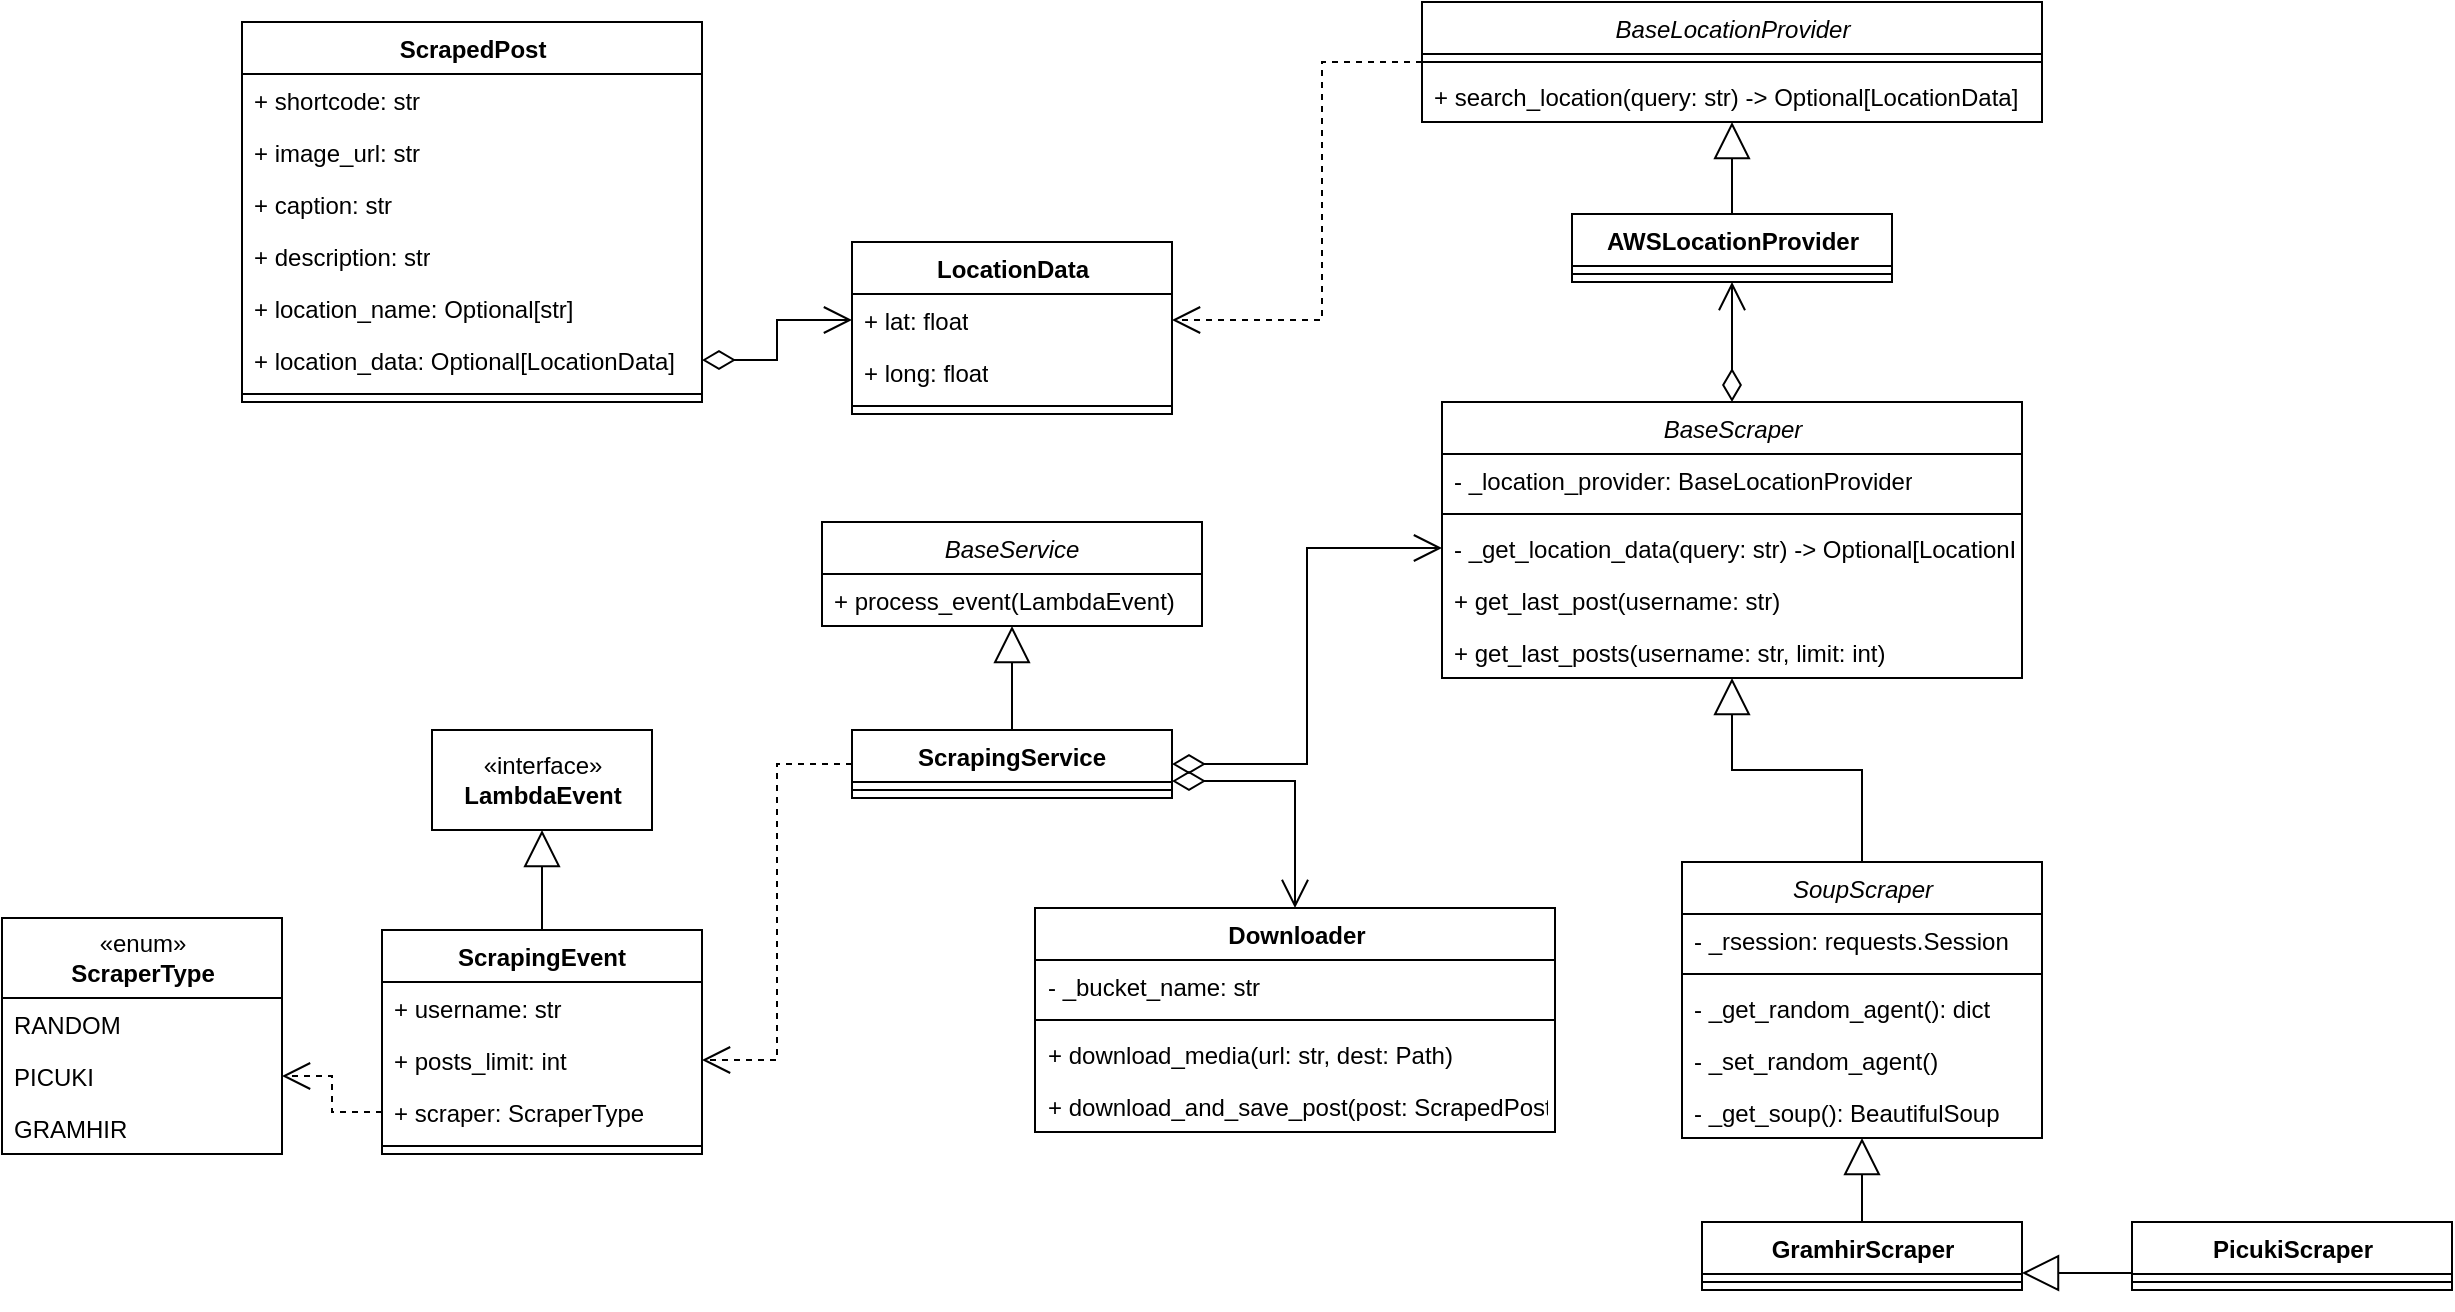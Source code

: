 <mxfile version="20.2.3" type="device"><diagram id="C5RBs43oDa-KdzZeNtuy" name="Page-1"><mxGraphModel dx="3825" dy="919" grid="1" gridSize="10" guides="1" tooltips="1" connect="1" arrows="1" fold="1" page="1" pageScale="1" pageWidth="827" pageHeight="1169" math="0" shadow="0"><root><mxCell id="WIyWlLk6GJQsqaUBKTNV-0"/><mxCell id="WIyWlLk6GJQsqaUBKTNV-1" parent="WIyWlLk6GJQsqaUBKTNV-0"/><mxCell id="CmWxVwxeYR-TY-D8krOG-0" value="ScrapingService" style="swimlane;fontStyle=1;align=center;verticalAlign=top;childLayout=stackLayout;horizontal=1;startSize=26;horizontalStack=0;resizeParent=1;resizeParentMax=0;resizeLast=0;collapsible=1;marginBottom=0;" vertex="1" parent="WIyWlLk6GJQsqaUBKTNV-1"><mxGeometry x="-605" y="594" width="160" height="34" as="geometry"/></mxCell><mxCell id="CmWxVwxeYR-TY-D8krOG-2" value="" style="line;strokeWidth=1;fillColor=none;align=left;verticalAlign=middle;spacingTop=-1;spacingLeft=3;spacingRight=3;rotatable=0;labelPosition=right;points=[];portConstraint=eastwest;" vertex="1" parent="CmWxVwxeYR-TY-D8krOG-0"><mxGeometry y="26" width="160" height="8" as="geometry"/></mxCell><mxCell id="CmWxVwxeYR-TY-D8krOG-10" value="BaseService" style="swimlane;fontStyle=2;childLayout=stackLayout;horizontal=1;startSize=26;fillColor=none;horizontalStack=0;resizeParent=1;resizeParentMax=0;resizeLast=0;collapsible=1;marginBottom=0;" vertex="1" parent="WIyWlLk6GJQsqaUBKTNV-1"><mxGeometry x="-620" y="490" width="190" height="52" as="geometry"/></mxCell><mxCell id="CmWxVwxeYR-TY-D8krOG-19" value="+ process_event(LambdaEvent)" style="text;strokeColor=none;fillColor=none;align=left;verticalAlign=top;spacingLeft=4;spacingRight=4;overflow=hidden;rotatable=0;points=[[0,0.5],[1,0.5]];portConstraint=eastwest;" vertex="1" parent="CmWxVwxeYR-TY-D8krOG-10"><mxGeometry y="26" width="190" height="26" as="geometry"/></mxCell><mxCell id="CmWxVwxeYR-TY-D8krOG-18" value="" style="endArrow=block;endSize=16;endFill=0;html=1;rounded=0;exitX=0.5;exitY=0;exitDx=0;exitDy=0;entryX=0.5;entryY=1;entryDx=0;entryDy=0;edgeStyle=orthogonalEdgeStyle;" edge="1" parent="WIyWlLk6GJQsqaUBKTNV-1" source="CmWxVwxeYR-TY-D8krOG-0" target="CmWxVwxeYR-TY-D8krOG-10"><mxGeometry width="160" relative="1" as="geometry"><mxPoint x="-840" y="564" as="sourcePoint"/><mxPoint x="-680" y="564" as="targetPoint"/></mxGeometry></mxCell><mxCell id="CmWxVwxeYR-TY-D8krOG-25" value="«interface»&lt;br&gt;&lt;b&gt;LambdaEvent&lt;/b&gt;" style="html=1;" vertex="1" parent="WIyWlLk6GJQsqaUBKTNV-1"><mxGeometry x="-815" y="594" width="110" height="50" as="geometry"/></mxCell><mxCell id="CmWxVwxeYR-TY-D8krOG-26" value="ScrapingEvent" style="swimlane;fontStyle=1;align=center;verticalAlign=top;childLayout=stackLayout;horizontal=1;startSize=26;horizontalStack=0;resizeParent=1;resizeParentMax=0;resizeLast=0;collapsible=1;marginBottom=0;" vertex="1" parent="WIyWlLk6GJQsqaUBKTNV-1"><mxGeometry x="-840" y="694" width="160" height="112" as="geometry"/></mxCell><mxCell id="CmWxVwxeYR-TY-D8krOG-27" value="+ username: str" style="text;strokeColor=none;fillColor=none;align=left;verticalAlign=top;spacingLeft=4;spacingRight=4;overflow=hidden;rotatable=0;points=[[0,0.5],[1,0.5]];portConstraint=eastwest;" vertex="1" parent="CmWxVwxeYR-TY-D8krOG-26"><mxGeometry y="26" width="160" height="26" as="geometry"/></mxCell><mxCell id="CmWxVwxeYR-TY-D8krOG-30" value="+ posts_limit: int" style="text;strokeColor=none;fillColor=none;align=left;verticalAlign=top;spacingLeft=4;spacingRight=4;overflow=hidden;rotatable=0;points=[[0,0.5],[1,0.5]];portConstraint=eastwest;" vertex="1" parent="CmWxVwxeYR-TY-D8krOG-26"><mxGeometry y="52" width="160" height="26" as="geometry"/></mxCell><mxCell id="CmWxVwxeYR-TY-D8krOG-31" value="+ scraper: ScraperType" style="text;strokeColor=none;fillColor=none;align=left;verticalAlign=top;spacingLeft=4;spacingRight=4;overflow=hidden;rotatable=0;points=[[0,0.5],[1,0.5]];portConstraint=eastwest;" vertex="1" parent="CmWxVwxeYR-TY-D8krOG-26"><mxGeometry y="78" width="160" height="26" as="geometry"/></mxCell><mxCell id="CmWxVwxeYR-TY-D8krOG-28" value="" style="line;strokeWidth=1;fillColor=none;align=left;verticalAlign=middle;spacingTop=-1;spacingLeft=3;spacingRight=3;rotatable=0;labelPosition=right;points=[];portConstraint=eastwest;" vertex="1" parent="CmWxVwxeYR-TY-D8krOG-26"><mxGeometry y="104" width="160" height="8" as="geometry"/></mxCell><mxCell id="CmWxVwxeYR-TY-D8krOG-32" value="«enum»&lt;br&gt;&lt;b&gt;ScraperType&lt;/b&gt;" style="swimlane;fontStyle=0;childLayout=stackLayout;horizontal=1;startSize=40;fillColor=none;horizontalStack=0;resizeParent=1;resizeParentMax=0;resizeLast=0;collapsible=1;marginBottom=0;html=1;" vertex="1" parent="WIyWlLk6GJQsqaUBKTNV-1"><mxGeometry x="-1030" y="688" width="140" height="118" as="geometry"/></mxCell><mxCell id="CmWxVwxeYR-TY-D8krOG-34" value="RANDOM" style="text;strokeColor=none;fillColor=none;align=left;verticalAlign=top;spacingLeft=4;spacingRight=4;overflow=hidden;rotatable=0;points=[[0,0.5],[1,0.5]];portConstraint=eastwest;" vertex="1" parent="CmWxVwxeYR-TY-D8krOG-32"><mxGeometry y="40" width="140" height="26" as="geometry"/></mxCell><mxCell id="CmWxVwxeYR-TY-D8krOG-37" value="PICUKI" style="text;strokeColor=none;fillColor=none;align=left;verticalAlign=top;spacingLeft=4;spacingRight=4;overflow=hidden;rotatable=0;points=[[0,0.5],[1,0.5]];portConstraint=eastwest;" vertex="1" parent="CmWxVwxeYR-TY-D8krOG-32"><mxGeometry y="66" width="140" height="26" as="geometry"/></mxCell><mxCell id="CmWxVwxeYR-TY-D8krOG-36" value="GRAMHIR" style="text;strokeColor=none;fillColor=none;align=left;verticalAlign=top;spacingLeft=4;spacingRight=4;overflow=hidden;rotatable=0;points=[[0,0.5],[1,0.5]];portConstraint=eastwest;" vertex="1" parent="CmWxVwxeYR-TY-D8krOG-32"><mxGeometry y="92" width="140" height="26" as="geometry"/></mxCell><mxCell id="CmWxVwxeYR-TY-D8krOG-38" value="" style="endArrow=block;endSize=16;endFill=0;html=1;rounded=0;entryX=0.5;entryY=1;entryDx=0;entryDy=0;edgeStyle=orthogonalEdgeStyle;exitX=0.5;exitY=0;exitDx=0;exitDy=0;" edge="1" parent="WIyWlLk6GJQsqaUBKTNV-1" source="CmWxVwxeYR-TY-D8krOG-26" target="CmWxVwxeYR-TY-D8krOG-25"><mxGeometry width="160" relative="1" as="geometry"><mxPoint x="-710" y="664" as="sourcePoint"/><mxPoint x="-670.0" y="634" as="targetPoint"/></mxGeometry></mxCell><mxCell id="CmWxVwxeYR-TY-D8krOG-39" value="ScrapedPost" style="swimlane;fontStyle=1;align=center;verticalAlign=top;childLayout=stackLayout;horizontal=1;startSize=26;horizontalStack=0;resizeParent=1;resizeParentMax=0;resizeLast=0;collapsible=1;marginBottom=0;html=1;" vertex="1" parent="WIyWlLk6GJQsqaUBKTNV-1"><mxGeometry x="-910" y="240" width="230" height="190" as="geometry"/></mxCell><mxCell id="CmWxVwxeYR-TY-D8krOG-40" value="+ shortcode: str" style="text;strokeColor=none;fillColor=none;align=left;verticalAlign=top;spacingLeft=4;spacingRight=4;overflow=hidden;rotatable=0;points=[[0,0.5],[1,0.5]];portConstraint=eastwest;html=1;" vertex="1" parent="CmWxVwxeYR-TY-D8krOG-39"><mxGeometry y="26" width="230" height="26" as="geometry"/></mxCell><mxCell id="CmWxVwxeYR-TY-D8krOG-105" value="+ image_url: str" style="text;strokeColor=none;fillColor=none;align=left;verticalAlign=top;spacingLeft=4;spacingRight=4;overflow=hidden;rotatable=0;points=[[0,0.5],[1,0.5]];portConstraint=eastwest;html=1;" vertex="1" parent="CmWxVwxeYR-TY-D8krOG-39"><mxGeometry y="52" width="230" height="26" as="geometry"/></mxCell><mxCell id="CmWxVwxeYR-TY-D8krOG-107" value="+ caption: str" style="text;strokeColor=none;fillColor=none;align=left;verticalAlign=top;spacingLeft=4;spacingRight=4;overflow=hidden;rotatable=0;points=[[0,0.5],[1,0.5]];portConstraint=eastwest;html=1;" vertex="1" parent="CmWxVwxeYR-TY-D8krOG-39"><mxGeometry y="78" width="230" height="26" as="geometry"/></mxCell><mxCell id="CmWxVwxeYR-TY-D8krOG-109" value="+ description: str" style="text;strokeColor=none;fillColor=none;align=left;verticalAlign=top;spacingLeft=4;spacingRight=4;overflow=hidden;rotatable=0;points=[[0,0.5],[1,0.5]];portConstraint=eastwest;html=1;" vertex="1" parent="CmWxVwxeYR-TY-D8krOG-39"><mxGeometry y="104" width="230" height="26" as="geometry"/></mxCell><mxCell id="CmWxVwxeYR-TY-D8krOG-108" value="+ location_name: Optional[str]" style="text;strokeColor=none;fillColor=none;align=left;verticalAlign=top;spacingLeft=4;spacingRight=4;overflow=hidden;rotatable=0;points=[[0,0.5],[1,0.5]];portConstraint=eastwest;html=1;" vertex="1" parent="CmWxVwxeYR-TY-D8krOG-39"><mxGeometry y="130" width="230" height="26" as="geometry"/></mxCell><mxCell id="CmWxVwxeYR-TY-D8krOG-106" value="+ location_data: Optional[LocationData]" style="text;strokeColor=none;fillColor=none;align=left;verticalAlign=top;spacingLeft=4;spacingRight=4;overflow=hidden;rotatable=0;points=[[0,0.5],[1,0.5]];portConstraint=eastwest;html=1;" vertex="1" parent="CmWxVwxeYR-TY-D8krOG-39"><mxGeometry y="156" width="230" height="26" as="geometry"/></mxCell><mxCell id="CmWxVwxeYR-TY-D8krOG-41" value="" style="line;strokeWidth=1;fillColor=none;align=left;verticalAlign=middle;spacingTop=-1;spacingLeft=3;spacingRight=3;rotatable=0;labelPosition=right;points=[];portConstraint=eastwest;html=1;" vertex="1" parent="CmWxVwxeYR-TY-D8krOG-39"><mxGeometry y="182" width="230" height="8" as="geometry"/></mxCell><mxCell id="CmWxVwxeYR-TY-D8krOG-43" value="LocationData" style="swimlane;fontStyle=1;align=center;verticalAlign=top;childLayout=stackLayout;horizontal=1;startSize=26;horizontalStack=0;resizeParent=1;resizeParentMax=0;resizeLast=0;collapsible=1;marginBottom=0;html=1;" vertex="1" parent="WIyWlLk6GJQsqaUBKTNV-1"><mxGeometry x="-605" y="350" width="160" height="86" as="geometry"/></mxCell><mxCell id="CmWxVwxeYR-TY-D8krOG-44" value="+ lat: float" style="text;strokeColor=none;fillColor=none;align=left;verticalAlign=top;spacingLeft=4;spacingRight=4;overflow=hidden;rotatable=0;points=[[0,0.5],[1,0.5]];portConstraint=eastwest;html=1;" vertex="1" parent="CmWxVwxeYR-TY-D8krOG-43"><mxGeometry y="26" width="160" height="26" as="geometry"/></mxCell><mxCell id="CmWxVwxeYR-TY-D8krOG-104" value="+ long: float" style="text;strokeColor=none;fillColor=none;align=left;verticalAlign=top;spacingLeft=4;spacingRight=4;overflow=hidden;rotatable=0;points=[[0,0.5],[1,0.5]];portConstraint=eastwest;html=1;" vertex="1" parent="CmWxVwxeYR-TY-D8krOG-43"><mxGeometry y="52" width="160" height="26" as="geometry"/></mxCell><mxCell id="CmWxVwxeYR-TY-D8krOG-45" value="" style="line;strokeWidth=1;fillColor=none;align=left;verticalAlign=middle;spacingTop=-1;spacingLeft=3;spacingRight=3;rotatable=0;labelPosition=right;points=[];portConstraint=eastwest;html=1;" vertex="1" parent="CmWxVwxeYR-TY-D8krOG-43"><mxGeometry y="78" width="160" height="8" as="geometry"/></mxCell><mxCell id="CmWxVwxeYR-TY-D8krOG-47" value="&lt;i style=&quot;font-weight: normal;&quot;&gt;BaseLocationProvider&lt;/i&gt;" style="swimlane;fontStyle=1;align=center;verticalAlign=top;childLayout=stackLayout;horizontal=1;startSize=26;horizontalStack=0;resizeParent=1;resizeParentMax=0;resizeLast=0;collapsible=1;marginBottom=0;html=1;" vertex="1" parent="WIyWlLk6GJQsqaUBKTNV-1"><mxGeometry x="-320" y="230" width="310" height="60" as="geometry"/></mxCell><mxCell id="CmWxVwxeYR-TY-D8krOG-49" value="" style="line;strokeWidth=1;fillColor=none;align=left;verticalAlign=middle;spacingTop=-1;spacingLeft=3;spacingRight=3;rotatable=0;labelPosition=right;points=[];portConstraint=eastwest;html=1;" vertex="1" parent="CmWxVwxeYR-TY-D8krOG-47"><mxGeometry y="26" width="310" height="8" as="geometry"/></mxCell><mxCell id="CmWxVwxeYR-TY-D8krOG-48" value="+ search_location(query: str) -&amp;gt; Optional[LocationData]" style="text;strokeColor=none;fillColor=none;align=left;verticalAlign=top;spacingLeft=4;spacingRight=4;overflow=hidden;rotatable=0;points=[[0,0.5],[1,0.5]];portConstraint=eastwest;html=1;" vertex="1" parent="CmWxVwxeYR-TY-D8krOG-47"><mxGeometry y="34" width="310" height="26" as="geometry"/></mxCell><mxCell id="CmWxVwxeYR-TY-D8krOG-51" value="AWSLocationProvider" style="swimlane;fontStyle=1;align=center;verticalAlign=top;childLayout=stackLayout;horizontal=1;startSize=26;horizontalStack=0;resizeParent=1;resizeParentMax=0;resizeLast=0;collapsible=1;marginBottom=0;html=1;" vertex="1" parent="WIyWlLk6GJQsqaUBKTNV-1"><mxGeometry x="-245" y="336" width="160" height="34" as="geometry"/></mxCell><mxCell id="CmWxVwxeYR-TY-D8krOG-53" value="" style="line;strokeWidth=1;fillColor=none;align=left;verticalAlign=middle;spacingTop=-1;spacingLeft=3;spacingRight=3;rotatable=0;labelPosition=right;points=[];portConstraint=eastwest;html=1;" vertex="1" parent="CmWxVwxeYR-TY-D8krOG-51"><mxGeometry y="26" width="160" height="8" as="geometry"/></mxCell><mxCell id="CmWxVwxeYR-TY-D8krOG-55" value="" style="endArrow=block;endSize=16;endFill=0;html=1;rounded=0;edgeStyle=orthogonalEdgeStyle;exitX=0.5;exitY=0;exitDx=0;exitDy=0;entryX=0.5;entryY=1;entryDx=0;entryDy=0;" edge="1" parent="WIyWlLk6GJQsqaUBKTNV-1" source="CmWxVwxeYR-TY-D8krOG-51" target="CmWxVwxeYR-TY-D8krOG-47"><mxGeometry width="160" relative="1" as="geometry"><mxPoint x="-280" y="170" as="sourcePoint"/><mxPoint x="-140" y="100" as="targetPoint"/></mxGeometry></mxCell><mxCell id="CmWxVwxeYR-TY-D8krOG-56" value="Downloader" style="swimlane;fontStyle=1;align=center;verticalAlign=top;childLayout=stackLayout;horizontal=1;startSize=26;horizontalStack=0;resizeParent=1;resizeParentMax=0;resizeLast=0;collapsible=1;marginBottom=0;html=1;" vertex="1" parent="WIyWlLk6GJQsqaUBKTNV-1"><mxGeometry x="-513.5" y="683" width="260" height="112" as="geometry"/></mxCell><mxCell id="CmWxVwxeYR-TY-D8krOG-57" value="- _bucket_name: str" style="text;strokeColor=none;fillColor=none;align=left;verticalAlign=top;spacingLeft=4;spacingRight=4;overflow=hidden;rotatable=0;points=[[0,0.5],[1,0.5]];portConstraint=eastwest;html=1;" vertex="1" parent="CmWxVwxeYR-TY-D8krOG-56"><mxGeometry y="26" width="260" height="26" as="geometry"/></mxCell><mxCell id="CmWxVwxeYR-TY-D8krOG-58" value="" style="line;strokeWidth=1;fillColor=none;align=left;verticalAlign=middle;spacingTop=-1;spacingLeft=3;spacingRight=3;rotatable=0;labelPosition=right;points=[];portConstraint=eastwest;html=1;" vertex="1" parent="CmWxVwxeYR-TY-D8krOG-56"><mxGeometry y="52" width="260" height="8" as="geometry"/></mxCell><mxCell id="CmWxVwxeYR-TY-D8krOG-59" value="+ download_media(url: str, dest: Path)" style="text;strokeColor=none;fillColor=none;align=left;verticalAlign=top;spacingLeft=4;spacingRight=4;overflow=hidden;rotatable=0;points=[[0,0.5],[1,0.5]];portConstraint=eastwest;html=1;" vertex="1" parent="CmWxVwxeYR-TY-D8krOG-56"><mxGeometry y="60" width="260" height="26" as="geometry"/></mxCell><mxCell id="CmWxVwxeYR-TY-D8krOG-100" value="+ download_and_save_post(post: ScrapedPost)" style="text;strokeColor=none;fillColor=none;align=left;verticalAlign=top;spacingLeft=4;spacingRight=4;overflow=hidden;rotatable=0;points=[[0,0.5],[1,0.5]];portConstraint=eastwest;html=1;" vertex="1" parent="CmWxVwxeYR-TY-D8krOG-56"><mxGeometry y="86" width="260" height="26" as="geometry"/></mxCell><mxCell id="CmWxVwxeYR-TY-D8krOG-62" value="&lt;i style=&quot;font-weight: normal;&quot;&gt;BaseScraper&lt;/i&gt;" style="swimlane;fontStyle=1;align=center;verticalAlign=top;childLayout=stackLayout;horizontal=1;startSize=26;horizontalStack=0;resizeParent=1;resizeParentMax=0;resizeLast=0;collapsible=1;marginBottom=0;html=1;" vertex="1" parent="WIyWlLk6GJQsqaUBKTNV-1"><mxGeometry x="-310" y="430" width="290" height="138" as="geometry"/></mxCell><mxCell id="CmWxVwxeYR-TY-D8krOG-87" value="- _location_provider: BaseLocationProvider" style="text;strokeColor=none;fillColor=none;align=left;verticalAlign=top;spacingLeft=4;spacingRight=4;overflow=hidden;rotatable=0;points=[[0,0.5],[1,0.5]];portConstraint=eastwest;html=1;" vertex="1" parent="CmWxVwxeYR-TY-D8krOG-62"><mxGeometry y="26" width="290" height="26" as="geometry"/></mxCell><mxCell id="CmWxVwxeYR-TY-D8krOG-64" value="" style="line;strokeWidth=1;fillColor=none;align=left;verticalAlign=middle;spacingTop=-1;spacingLeft=3;spacingRight=3;rotatable=0;labelPosition=right;points=[];portConstraint=eastwest;html=1;" vertex="1" parent="CmWxVwxeYR-TY-D8krOG-62"><mxGeometry y="52" width="290" height="8" as="geometry"/></mxCell><mxCell id="CmWxVwxeYR-TY-D8krOG-84" value="- _get_location_data(query: str) -&amp;gt; Optional[LocationData]" style="text;strokeColor=none;fillColor=none;align=left;verticalAlign=top;spacingLeft=4;spacingRight=4;overflow=hidden;rotatable=0;points=[[0,0.5],[1,0.5]];portConstraint=eastwest;html=1;" vertex="1" parent="CmWxVwxeYR-TY-D8krOG-62"><mxGeometry y="60" width="290" height="26" as="geometry"/></mxCell><mxCell id="CmWxVwxeYR-TY-D8krOG-85" value="+ get_last_post(username: str)" style="text;strokeColor=none;fillColor=none;align=left;verticalAlign=top;spacingLeft=4;spacingRight=4;overflow=hidden;rotatable=0;points=[[0,0.5],[1,0.5]];portConstraint=eastwest;html=1;" vertex="1" parent="CmWxVwxeYR-TY-D8krOG-62"><mxGeometry y="86" width="290" height="26" as="geometry"/></mxCell><mxCell id="CmWxVwxeYR-TY-D8krOG-86" value="+ get_last_posts(username: str, limit: int)" style="text;strokeColor=none;fillColor=none;align=left;verticalAlign=top;spacingLeft=4;spacingRight=4;overflow=hidden;rotatable=0;points=[[0,0.5],[1,0.5]];portConstraint=eastwest;html=1;" vertex="1" parent="CmWxVwxeYR-TY-D8krOG-62"><mxGeometry y="112" width="290" height="26" as="geometry"/></mxCell><mxCell id="CmWxVwxeYR-TY-D8krOG-69" value="GramhirScraper" style="swimlane;fontStyle=1;align=center;verticalAlign=top;childLayout=stackLayout;horizontal=1;startSize=26;horizontalStack=0;resizeParent=1;resizeParentMax=0;resizeLast=0;collapsible=1;marginBottom=0;html=1;" vertex="1" parent="WIyWlLk6GJQsqaUBKTNV-1"><mxGeometry x="-180" y="840" width="160" height="34" as="geometry"/></mxCell><mxCell id="CmWxVwxeYR-TY-D8krOG-71" value="" style="line;strokeWidth=1;fillColor=none;align=left;verticalAlign=middle;spacingTop=-1;spacingLeft=3;spacingRight=3;rotatable=0;labelPosition=right;points=[];portConstraint=eastwest;html=1;" vertex="1" parent="CmWxVwxeYR-TY-D8krOG-69"><mxGeometry y="26" width="160" height="8" as="geometry"/></mxCell><mxCell id="CmWxVwxeYR-TY-D8krOG-73" value="&lt;i style=&quot;font-weight: normal;&quot;&gt;SoupScraper&lt;/i&gt;" style="swimlane;fontStyle=1;align=center;verticalAlign=top;childLayout=stackLayout;horizontal=1;startSize=26;horizontalStack=0;resizeParent=1;resizeParentMax=0;resizeLast=0;collapsible=1;marginBottom=0;html=1;" vertex="1" parent="WIyWlLk6GJQsqaUBKTNV-1"><mxGeometry x="-190" y="660" width="180" height="138" as="geometry"/></mxCell><mxCell id="CmWxVwxeYR-TY-D8krOG-88" value="- _rsession: requests.Session" style="text;strokeColor=none;fillColor=none;align=left;verticalAlign=top;spacingLeft=4;spacingRight=4;overflow=hidden;rotatable=0;points=[[0,0.5],[1,0.5]];portConstraint=eastwest;html=1;" vertex="1" parent="CmWxVwxeYR-TY-D8krOG-73"><mxGeometry y="26" width="180" height="26" as="geometry"/></mxCell><mxCell id="CmWxVwxeYR-TY-D8krOG-75" value="" style="line;strokeWidth=1;fillColor=none;align=left;verticalAlign=middle;spacingTop=-1;spacingLeft=3;spacingRight=3;rotatable=0;labelPosition=right;points=[];portConstraint=eastwest;html=1;" vertex="1" parent="CmWxVwxeYR-TY-D8krOG-73"><mxGeometry y="52" width="180" height="8" as="geometry"/></mxCell><mxCell id="CmWxVwxeYR-TY-D8krOG-89" value="- _get_random_agent(): dict" style="text;strokeColor=none;fillColor=none;align=left;verticalAlign=top;spacingLeft=4;spacingRight=4;overflow=hidden;rotatable=0;points=[[0,0.5],[1,0.5]];portConstraint=eastwest;html=1;" vertex="1" parent="CmWxVwxeYR-TY-D8krOG-73"><mxGeometry y="60" width="180" height="26" as="geometry"/></mxCell><mxCell id="CmWxVwxeYR-TY-D8krOG-91" value="- _set_random_agent()" style="text;strokeColor=none;fillColor=none;align=left;verticalAlign=top;spacingLeft=4;spacingRight=4;overflow=hidden;rotatable=0;points=[[0,0.5],[1,0.5]];portConstraint=eastwest;html=1;" vertex="1" parent="CmWxVwxeYR-TY-D8krOG-73"><mxGeometry y="86" width="180" height="26" as="geometry"/></mxCell><mxCell id="CmWxVwxeYR-TY-D8krOG-90" value="- _get_soup(): BeautifulSoup" style="text;strokeColor=none;fillColor=none;align=left;verticalAlign=top;spacingLeft=4;spacingRight=4;overflow=hidden;rotatable=0;points=[[0,0.5],[1,0.5]];portConstraint=eastwest;html=1;" vertex="1" parent="CmWxVwxeYR-TY-D8krOG-73"><mxGeometry y="112" width="180" height="26" as="geometry"/></mxCell><mxCell id="CmWxVwxeYR-TY-D8krOG-76" value="PicukiScraper" style="swimlane;fontStyle=1;align=center;verticalAlign=top;childLayout=stackLayout;horizontal=1;startSize=26;horizontalStack=0;resizeParent=1;resizeParentMax=0;resizeLast=0;collapsible=1;marginBottom=0;html=1;" vertex="1" parent="WIyWlLk6GJQsqaUBKTNV-1"><mxGeometry x="35" y="840" width="160" height="34" as="geometry"/></mxCell><mxCell id="CmWxVwxeYR-TY-D8krOG-78" value="" style="line;strokeWidth=1;fillColor=none;align=left;verticalAlign=middle;spacingTop=-1;spacingLeft=3;spacingRight=3;rotatable=0;labelPosition=right;points=[];portConstraint=eastwest;html=1;" vertex="1" parent="CmWxVwxeYR-TY-D8krOG-76"><mxGeometry y="26" width="160" height="8" as="geometry"/></mxCell><mxCell id="CmWxVwxeYR-TY-D8krOG-81" value="" style="endArrow=block;endSize=16;endFill=0;html=1;rounded=0;edgeStyle=orthogonalEdgeStyle;exitX=0.5;exitY=0;exitDx=0;exitDy=0;entryX=0.5;entryY=1;entryDx=0;entryDy=0;" edge="1" parent="WIyWlLk6GJQsqaUBKTNV-1" source="CmWxVwxeYR-TY-D8krOG-73" target="CmWxVwxeYR-TY-D8krOG-62"><mxGeometry width="160" relative="1" as="geometry"><mxPoint x="135" y="721" as="sourcePoint"/><mxPoint x="135" y="663" as="targetPoint"/></mxGeometry></mxCell><mxCell id="CmWxVwxeYR-TY-D8krOG-82" value="" style="endArrow=block;endSize=16;endFill=0;html=1;rounded=0;edgeStyle=orthogonalEdgeStyle;exitX=0.5;exitY=0;exitDx=0;exitDy=0;entryX=0.5;entryY=1;entryDx=0;entryDy=0;" edge="1" parent="WIyWlLk6GJQsqaUBKTNV-1" source="CmWxVwxeYR-TY-D8krOG-69" target="CmWxVwxeYR-TY-D8krOG-73"><mxGeometry width="160" relative="1" as="geometry"><mxPoint y="750" as="sourcePoint"/><mxPoint y="710.0" as="targetPoint"/></mxGeometry></mxCell><mxCell id="CmWxVwxeYR-TY-D8krOG-92" value="" style="endArrow=block;endSize=16;endFill=0;html=1;rounded=0;edgeStyle=orthogonalEdgeStyle;exitX=0;exitY=0.75;exitDx=0;exitDy=0;entryX=1;entryY=0.75;entryDx=0;entryDy=0;" edge="1" parent="WIyWlLk6GJQsqaUBKTNV-1" source="CmWxVwxeYR-TY-D8krOG-76" target="CmWxVwxeYR-TY-D8krOG-69"><mxGeometry width="160" relative="1" as="geometry"><mxPoint x="35.0" y="862" as="sourcePoint"/><mxPoint x="35.0" y="790.0" as="targetPoint"/></mxGeometry></mxCell><mxCell id="CmWxVwxeYR-TY-D8krOG-96" value="" style="endArrow=open;html=1;endSize=12;startArrow=diamondThin;startSize=14;startFill=0;edgeStyle=orthogonalEdgeStyle;align=left;verticalAlign=bottom;rounded=0;exitX=1;exitY=0.5;exitDx=0;exitDy=0;entryX=0;entryY=0.5;entryDx=0;entryDy=0;" edge="1" parent="WIyWlLk6GJQsqaUBKTNV-1" source="CmWxVwxeYR-TY-D8krOG-0" target="CmWxVwxeYR-TY-D8krOG-84"><mxGeometry x="-1" y="3" relative="1" as="geometry"><mxPoint x="-580" y="720" as="sourcePoint"/><mxPoint x="-420" y="720" as="targetPoint"/></mxGeometry></mxCell><mxCell id="CmWxVwxeYR-TY-D8krOG-99" value="" style="endArrow=open;html=1;endSize=12;startArrow=diamondThin;startSize=14;startFill=0;edgeStyle=orthogonalEdgeStyle;align=left;verticalAlign=bottom;rounded=0;exitX=1;exitY=0.75;exitDx=0;exitDy=0;entryX=0.5;entryY=0;entryDx=0;entryDy=0;" edge="1" parent="WIyWlLk6GJQsqaUBKTNV-1" source="CmWxVwxeYR-TY-D8krOG-0" target="CmWxVwxeYR-TY-D8krOG-56"><mxGeometry x="-1" y="3" relative="1" as="geometry"><mxPoint x="-640" y="748" as="sourcePoint"/><mxPoint x="-486" y="700" as="targetPoint"/></mxGeometry></mxCell><mxCell id="CmWxVwxeYR-TY-D8krOG-101" value="" style="endArrow=open;endSize=12;dashed=1;html=1;rounded=0;exitX=0;exitY=0.5;exitDx=0;exitDy=0;edgeStyle=orthogonalEdgeStyle;entryX=1;entryY=0.5;entryDx=0;entryDy=0;" edge="1" parent="WIyWlLk6GJQsqaUBKTNV-1" source="CmWxVwxeYR-TY-D8krOG-31" target="CmWxVwxeYR-TY-D8krOG-37"><mxGeometry width="160" relative="1" as="geometry"><mxPoint x="-630" y="894" as="sourcePoint"/><mxPoint x="-1010.0" y="902" as="targetPoint"/></mxGeometry></mxCell><mxCell id="CmWxVwxeYR-TY-D8krOG-102" value="" style="endArrow=open;endSize=12;dashed=1;html=1;rounded=0;exitX=0;exitY=0.5;exitDx=0;exitDy=0;edgeStyle=orthogonalEdgeStyle;entryX=1;entryY=0.5;entryDx=0;entryDy=0;" edge="1" parent="WIyWlLk6GJQsqaUBKTNV-1" source="CmWxVwxeYR-TY-D8krOG-0" target="CmWxVwxeYR-TY-D8krOG-30"><mxGeometry width="160" relative="1" as="geometry"><mxPoint x="-630" y="728" as="sourcePoint"/><mxPoint x="-680" y="710" as="targetPoint"/></mxGeometry></mxCell><mxCell id="CmWxVwxeYR-TY-D8krOG-103" value="" style="endArrow=open;html=1;endSize=12;startArrow=diamondThin;startSize=14;startFill=0;edgeStyle=orthogonalEdgeStyle;align=left;verticalAlign=bottom;rounded=0;exitX=0.5;exitY=0;exitDx=0;exitDy=0;entryX=0.5;entryY=1;entryDx=0;entryDy=0;" edge="1" parent="WIyWlLk6GJQsqaUBKTNV-1" source="CmWxVwxeYR-TY-D8krOG-62" target="CmWxVwxeYR-TY-D8krOG-51"><mxGeometry x="-1" y="3" relative="1" as="geometry"><mxPoint x="-570" y="390" as="sourcePoint"/><mxPoint x="-440" y="453.5" as="targetPoint"/></mxGeometry></mxCell><mxCell id="CmWxVwxeYR-TY-D8krOG-111" value="" style="endArrow=open;endSize=12;dashed=1;html=1;rounded=0;exitX=0;exitY=0.5;exitDx=0;exitDy=0;edgeStyle=orthogonalEdgeStyle;entryX=1;entryY=0.5;entryDx=0;entryDy=0;" edge="1" parent="WIyWlLk6GJQsqaUBKTNV-1" source="CmWxVwxeYR-TY-D8krOG-47" target="CmWxVwxeYR-TY-D8krOG-44"><mxGeometry width="160" relative="1" as="geometry"><mxPoint x="-797" y="336" as="sourcePoint"/><mxPoint x="-872" y="484" as="targetPoint"/><Array as="points"><mxPoint x="-370" y="260"/><mxPoint x="-370" y="389"/></Array></mxGeometry></mxCell><mxCell id="CmWxVwxeYR-TY-D8krOG-112" value="" style="endArrow=open;html=1;endSize=12;startArrow=diamondThin;startSize=14;startFill=0;edgeStyle=orthogonalEdgeStyle;align=left;verticalAlign=bottom;rounded=0;exitX=1;exitY=0.5;exitDx=0;exitDy=0;entryX=0;entryY=0.5;entryDx=0;entryDy=0;" edge="1" parent="WIyWlLk6GJQsqaUBKTNV-1" source="CmWxVwxeYR-TY-D8krOG-106" target="CmWxVwxeYR-TY-D8krOG-44"><mxGeometry x="-1" y="3" relative="1" as="geometry"><mxPoint x="-580" y="290" as="sourcePoint"/><mxPoint x="-580" y="230" as="targetPoint"/></mxGeometry></mxCell></root></mxGraphModel></diagram></mxfile>